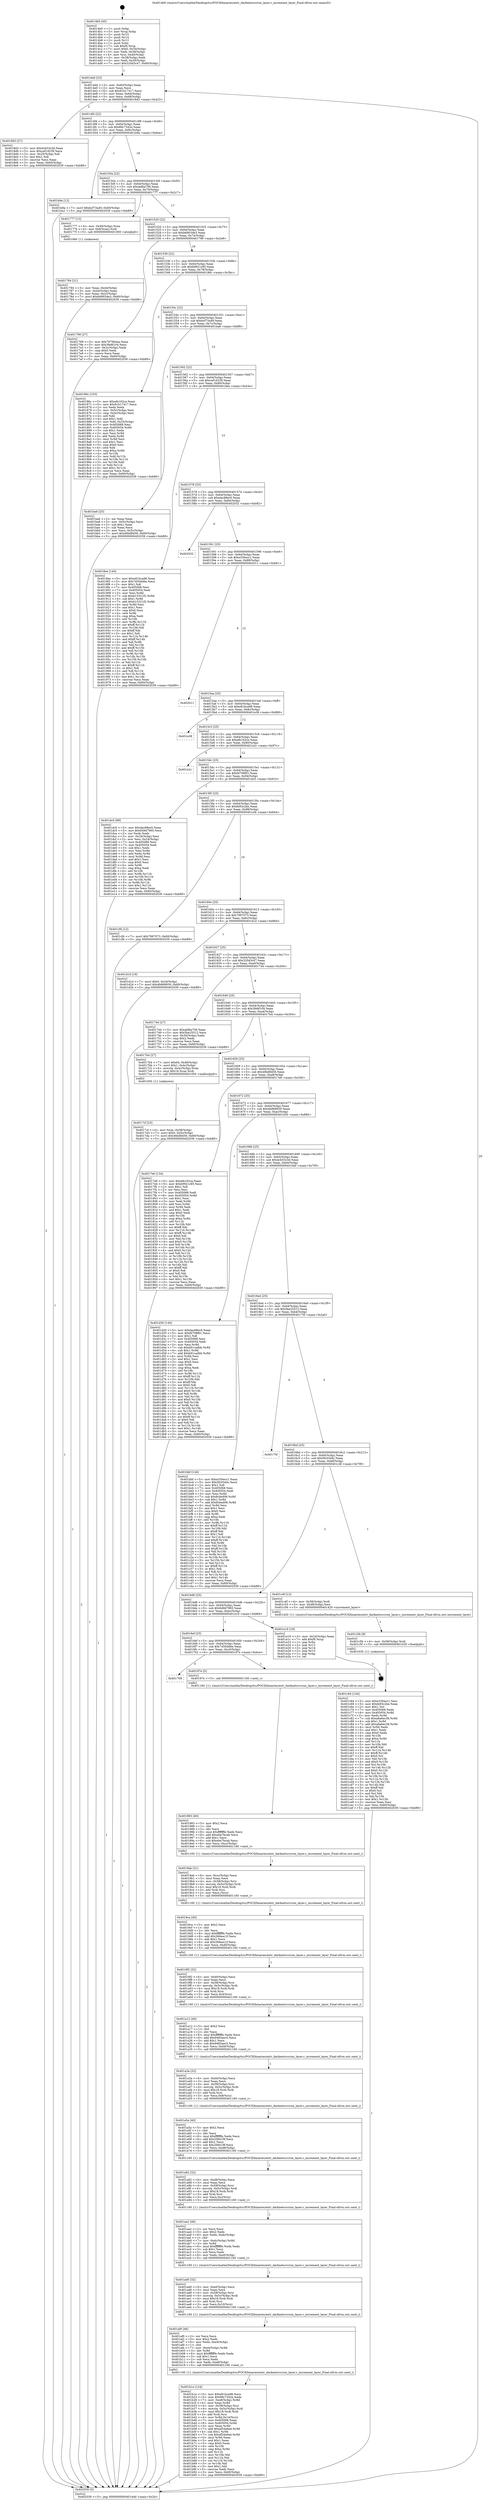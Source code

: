 digraph "0x4014b0" {
  label = "0x4014b0 (/mnt/c/Users/mathe/Desktop/tcc/POCII/binaries/extr_darknetsrccrnn_layer.c_increment_layer_Final-ollvm.out::main(0))"
  labelloc = "t"
  node[shape=record]

  Entry [label="",width=0.3,height=0.3,shape=circle,fillcolor=black,style=filled]
  "0x4014dd" [label="{
     0x4014dd [23]\l
     | [instrs]\l
     &nbsp;&nbsp;0x4014dd \<+3\>: mov -0x60(%rbp),%eax\l
     &nbsp;&nbsp;0x4014e0 \<+2\>: mov %eax,%ecx\l
     &nbsp;&nbsp;0x4014e2 \<+6\>: sub $0x81b17417,%ecx\l
     &nbsp;&nbsp;0x4014e8 \<+3\>: mov %eax,-0x64(%rbp)\l
     &nbsp;&nbsp;0x4014eb \<+3\>: mov %ecx,-0x68(%rbp)\l
     &nbsp;&nbsp;0x4014ee \<+6\>: je 00000000004018d3 \<main+0x423\>\l
  }"]
  "0x4018d3" [label="{
     0x4018d3 [27]\l
     | [instrs]\l
     &nbsp;&nbsp;0x4018d3 \<+5\>: mov $0x4cb53c3d,%eax\l
     &nbsp;&nbsp;0x4018d8 \<+5\>: mov $0xcef1d239,%ecx\l
     &nbsp;&nbsp;0x4018dd \<+3\>: mov -0x25(%rbp),%dl\l
     &nbsp;&nbsp;0x4018e0 \<+3\>: test $0x1,%dl\l
     &nbsp;&nbsp;0x4018e3 \<+3\>: cmovne %ecx,%eax\l
     &nbsp;&nbsp;0x4018e6 \<+3\>: mov %eax,-0x60(%rbp)\l
     &nbsp;&nbsp;0x4018e9 \<+5\>: jmp 0000000000402039 \<main+0xb89\>\l
  }"]
  "0x4014f4" [label="{
     0x4014f4 [22]\l
     | [instrs]\l
     &nbsp;&nbsp;0x4014f4 \<+5\>: jmp 00000000004014f9 \<main+0x49\>\l
     &nbsp;&nbsp;0x4014f9 \<+3\>: mov -0x64(%rbp),%eax\l
     &nbsp;&nbsp;0x4014fc \<+5\>: sub $0x89c7342e,%eax\l
     &nbsp;&nbsp;0x401501 \<+3\>: mov %eax,-0x6c(%rbp)\l
     &nbsp;&nbsp;0x401504 \<+6\>: je 0000000000401b9a \<main+0x6ea\>\l
  }"]
  Exit [label="",width=0.3,height=0.3,shape=circle,fillcolor=black,style=filled,peripheries=2]
  "0x401b9a" [label="{
     0x401b9a [12]\l
     | [instrs]\l
     &nbsp;&nbsp;0x401b9a \<+7\>: movl $0xbcf73a49,-0x60(%rbp)\l
     &nbsp;&nbsp;0x401ba1 \<+5\>: jmp 0000000000402039 \<main+0xb89\>\l
  }"]
  "0x40150a" [label="{
     0x40150a [22]\l
     | [instrs]\l
     &nbsp;&nbsp;0x40150a \<+5\>: jmp 000000000040150f \<main+0x5f\>\l
     &nbsp;&nbsp;0x40150f \<+3\>: mov -0x64(%rbp),%eax\l
     &nbsp;&nbsp;0x401512 \<+5\>: sub $0xabfba706,%eax\l
     &nbsp;&nbsp;0x401517 \<+3\>: mov %eax,-0x70(%rbp)\l
     &nbsp;&nbsp;0x40151a \<+6\>: je 0000000000401777 \<main+0x2c7\>\l
  }"]
  "0x401c64" [label="{
     0x401c64 [144]\l
     | [instrs]\l
     &nbsp;&nbsp;0x401c64 \<+5\>: mov $0xe330ecc1,%esi\l
     &nbsp;&nbsp;0x401c69 \<+5\>: mov $0xfe93c2be,%eax\l
     &nbsp;&nbsp;0x401c6e \<+2\>: mov $0x1,%cl\l
     &nbsp;&nbsp;0x401c70 \<+7\>: mov 0x405068,%edx\l
     &nbsp;&nbsp;0x401c77 \<+8\>: mov 0x405054,%r8d\l
     &nbsp;&nbsp;0x401c7f \<+3\>: mov %edx,%r9d\l
     &nbsp;&nbsp;0x401c82 \<+7\>: sub $0xa8a6ec38,%r9d\l
     &nbsp;&nbsp;0x401c89 \<+4\>: sub $0x1,%r9d\l
     &nbsp;&nbsp;0x401c8d \<+7\>: add $0xa8a6ec38,%r9d\l
     &nbsp;&nbsp;0x401c94 \<+4\>: imul %r9d,%edx\l
     &nbsp;&nbsp;0x401c98 \<+3\>: and $0x1,%edx\l
     &nbsp;&nbsp;0x401c9b \<+3\>: cmp $0x0,%edx\l
     &nbsp;&nbsp;0x401c9e \<+4\>: sete %r10b\l
     &nbsp;&nbsp;0x401ca2 \<+4\>: cmp $0xa,%r8d\l
     &nbsp;&nbsp;0x401ca6 \<+4\>: setl %r11b\l
     &nbsp;&nbsp;0x401caa \<+3\>: mov %r10b,%bl\l
     &nbsp;&nbsp;0x401cad \<+3\>: xor $0xff,%bl\l
     &nbsp;&nbsp;0x401cb0 \<+3\>: mov %r11b,%r14b\l
     &nbsp;&nbsp;0x401cb3 \<+4\>: xor $0xff,%r14b\l
     &nbsp;&nbsp;0x401cb7 \<+3\>: xor $0x0,%cl\l
     &nbsp;&nbsp;0x401cba \<+3\>: mov %bl,%r15b\l
     &nbsp;&nbsp;0x401cbd \<+4\>: and $0x0,%r15b\l
     &nbsp;&nbsp;0x401cc1 \<+3\>: and %cl,%r10b\l
     &nbsp;&nbsp;0x401cc4 \<+3\>: mov %r14b,%r12b\l
     &nbsp;&nbsp;0x401cc7 \<+4\>: and $0x0,%r12b\l
     &nbsp;&nbsp;0x401ccb \<+3\>: and %cl,%r11b\l
     &nbsp;&nbsp;0x401cce \<+3\>: or %r10b,%r15b\l
     &nbsp;&nbsp;0x401cd1 \<+3\>: or %r11b,%r12b\l
     &nbsp;&nbsp;0x401cd4 \<+3\>: xor %r12b,%r15b\l
     &nbsp;&nbsp;0x401cd7 \<+3\>: or %r14b,%bl\l
     &nbsp;&nbsp;0x401cda \<+3\>: xor $0xff,%bl\l
     &nbsp;&nbsp;0x401cdd \<+3\>: or $0x0,%cl\l
     &nbsp;&nbsp;0x401ce0 \<+2\>: and %cl,%bl\l
     &nbsp;&nbsp;0x401ce2 \<+3\>: or %bl,%r15b\l
     &nbsp;&nbsp;0x401ce5 \<+4\>: test $0x1,%r15b\l
     &nbsp;&nbsp;0x401ce9 \<+3\>: cmovne %eax,%esi\l
     &nbsp;&nbsp;0x401cec \<+3\>: mov %esi,-0x60(%rbp)\l
     &nbsp;&nbsp;0x401cef \<+5\>: jmp 0000000000402039 \<main+0xb89\>\l
  }"]
  "0x401777" [label="{
     0x401777 [13]\l
     | [instrs]\l
     &nbsp;&nbsp;0x401777 \<+4\>: mov -0x40(%rbp),%rax\l
     &nbsp;&nbsp;0x40177b \<+4\>: mov 0x8(%rax),%rdi\l
     &nbsp;&nbsp;0x40177f \<+5\>: call 0000000000401060 \<atoi@plt\>\l
     | [calls]\l
     &nbsp;&nbsp;0x401060 \{1\} (unknown)\l
  }"]
  "0x401520" [label="{
     0x401520 [22]\l
     | [instrs]\l
     &nbsp;&nbsp;0x401520 \<+5\>: jmp 0000000000401525 \<main+0x75\>\l
     &nbsp;&nbsp;0x401525 \<+3\>: mov -0x64(%rbp),%eax\l
     &nbsp;&nbsp;0x401528 \<+5\>: sub $0xb69034e3,%eax\l
     &nbsp;&nbsp;0x40152d \<+3\>: mov %eax,-0x74(%rbp)\l
     &nbsp;&nbsp;0x401530 \<+6\>: je 0000000000401799 \<main+0x2e9\>\l
  }"]
  "0x401c5b" [label="{
     0x401c5b [9]\l
     | [instrs]\l
     &nbsp;&nbsp;0x401c5b \<+4\>: mov -0x58(%rbp),%rdi\l
     &nbsp;&nbsp;0x401c5f \<+5\>: call 0000000000401030 \<free@plt\>\l
     | [calls]\l
     &nbsp;&nbsp;0x401030 \{1\} (unknown)\l
  }"]
  "0x401799" [label="{
     0x401799 [27]\l
     | [instrs]\l
     &nbsp;&nbsp;0x401799 \<+5\>: mov $0x797964aa,%eax\l
     &nbsp;&nbsp;0x40179e \<+5\>: mov $0x3fe8f104,%ecx\l
     &nbsp;&nbsp;0x4017a3 \<+3\>: mov -0x2c(%rbp),%edx\l
     &nbsp;&nbsp;0x4017a6 \<+3\>: cmp $0x0,%edx\l
     &nbsp;&nbsp;0x4017a9 \<+3\>: cmove %ecx,%eax\l
     &nbsp;&nbsp;0x4017ac \<+3\>: mov %eax,-0x60(%rbp)\l
     &nbsp;&nbsp;0x4017af \<+5\>: jmp 0000000000402039 \<main+0xb89\>\l
  }"]
  "0x401536" [label="{
     0x401536 [22]\l
     | [instrs]\l
     &nbsp;&nbsp;0x401536 \<+5\>: jmp 000000000040153b \<main+0x8b\>\l
     &nbsp;&nbsp;0x40153b \<+3\>: mov -0x64(%rbp),%eax\l
     &nbsp;&nbsp;0x40153e \<+5\>: sub $0xb9921c85,%eax\l
     &nbsp;&nbsp;0x401543 \<+3\>: mov %eax,-0x78(%rbp)\l
     &nbsp;&nbsp;0x401546 \<+6\>: je 000000000040186c \<main+0x3bc\>\l
  }"]
  "0x401b1e" [label="{
     0x401b1e [124]\l
     | [instrs]\l
     &nbsp;&nbsp;0x401b1e \<+5\>: mov $0xe81bca98,%ecx\l
     &nbsp;&nbsp;0x401b23 \<+5\>: mov $0x89c7342e,%edx\l
     &nbsp;&nbsp;0x401b28 \<+7\>: mov -0xe8(%rbp),%r8d\l
     &nbsp;&nbsp;0x401b2f \<+4\>: imul %eax,%r8d\l
     &nbsp;&nbsp;0x401b33 \<+4\>: mov -0x58(%rbp),%rsi\l
     &nbsp;&nbsp;0x401b37 \<+4\>: movslq -0x5c(%rbp),%rdi\l
     &nbsp;&nbsp;0x401b3b \<+4\>: imul $0x18,%rdi,%rdi\l
     &nbsp;&nbsp;0x401b3f \<+3\>: add %rdi,%rsi\l
     &nbsp;&nbsp;0x401b42 \<+4\>: mov %r8d,0x14(%rsi)\l
     &nbsp;&nbsp;0x401b46 \<+7\>: mov 0x405068,%eax\l
     &nbsp;&nbsp;0x401b4d \<+8\>: mov 0x405054,%r8d\l
     &nbsp;&nbsp;0x401b55 \<+3\>: mov %eax,%r9d\l
     &nbsp;&nbsp;0x401b58 \<+7\>: add $0xaf54a9a4,%r9d\l
     &nbsp;&nbsp;0x401b5f \<+4\>: sub $0x1,%r9d\l
     &nbsp;&nbsp;0x401b63 \<+7\>: sub $0xaf54a9a4,%r9d\l
     &nbsp;&nbsp;0x401b6a \<+4\>: imul %r9d,%eax\l
     &nbsp;&nbsp;0x401b6e \<+3\>: and $0x1,%eax\l
     &nbsp;&nbsp;0x401b71 \<+3\>: cmp $0x0,%eax\l
     &nbsp;&nbsp;0x401b74 \<+4\>: sete %r10b\l
     &nbsp;&nbsp;0x401b78 \<+4\>: cmp $0xa,%r8d\l
     &nbsp;&nbsp;0x401b7c \<+4\>: setl %r11b\l
     &nbsp;&nbsp;0x401b80 \<+3\>: mov %r10b,%bl\l
     &nbsp;&nbsp;0x401b83 \<+3\>: and %r11b,%bl\l
     &nbsp;&nbsp;0x401b86 \<+3\>: xor %r11b,%r10b\l
     &nbsp;&nbsp;0x401b89 \<+3\>: or %r10b,%bl\l
     &nbsp;&nbsp;0x401b8c \<+3\>: test $0x1,%bl\l
     &nbsp;&nbsp;0x401b8f \<+3\>: cmovne %edx,%ecx\l
     &nbsp;&nbsp;0x401b92 \<+3\>: mov %ecx,-0x60(%rbp)\l
     &nbsp;&nbsp;0x401b95 \<+5\>: jmp 0000000000402039 \<main+0xb89\>\l
  }"]
  "0x40186c" [label="{
     0x40186c [103]\l
     | [instrs]\l
     &nbsp;&nbsp;0x40186c \<+5\>: mov $0xefe162ce,%eax\l
     &nbsp;&nbsp;0x401871 \<+5\>: mov $0x81b17417,%ecx\l
     &nbsp;&nbsp;0x401876 \<+2\>: xor %edx,%edx\l
     &nbsp;&nbsp;0x401878 \<+3\>: mov -0x5c(%rbp),%esi\l
     &nbsp;&nbsp;0x40187b \<+3\>: cmp -0x4c(%rbp),%esi\l
     &nbsp;&nbsp;0x40187e \<+4\>: setl %dil\l
     &nbsp;&nbsp;0x401882 \<+4\>: and $0x1,%dil\l
     &nbsp;&nbsp;0x401886 \<+4\>: mov %dil,-0x25(%rbp)\l
     &nbsp;&nbsp;0x40188a \<+7\>: mov 0x405068,%esi\l
     &nbsp;&nbsp;0x401891 \<+8\>: mov 0x405054,%r8d\l
     &nbsp;&nbsp;0x401899 \<+3\>: sub $0x1,%edx\l
     &nbsp;&nbsp;0x40189c \<+3\>: mov %esi,%r9d\l
     &nbsp;&nbsp;0x40189f \<+3\>: add %edx,%r9d\l
     &nbsp;&nbsp;0x4018a2 \<+4\>: imul %r9d,%esi\l
     &nbsp;&nbsp;0x4018a6 \<+3\>: and $0x1,%esi\l
     &nbsp;&nbsp;0x4018a9 \<+3\>: cmp $0x0,%esi\l
     &nbsp;&nbsp;0x4018ac \<+4\>: sete %dil\l
     &nbsp;&nbsp;0x4018b0 \<+4\>: cmp $0xa,%r8d\l
     &nbsp;&nbsp;0x4018b4 \<+4\>: setl %r10b\l
     &nbsp;&nbsp;0x4018b8 \<+3\>: mov %dil,%r11b\l
     &nbsp;&nbsp;0x4018bb \<+3\>: and %r10b,%r11b\l
     &nbsp;&nbsp;0x4018be \<+3\>: xor %r10b,%dil\l
     &nbsp;&nbsp;0x4018c1 \<+3\>: or %dil,%r11b\l
     &nbsp;&nbsp;0x4018c4 \<+4\>: test $0x1,%r11b\l
     &nbsp;&nbsp;0x4018c8 \<+3\>: cmovne %ecx,%eax\l
     &nbsp;&nbsp;0x4018cb \<+3\>: mov %eax,-0x60(%rbp)\l
     &nbsp;&nbsp;0x4018ce \<+5\>: jmp 0000000000402039 \<main+0xb89\>\l
  }"]
  "0x40154c" [label="{
     0x40154c [22]\l
     | [instrs]\l
     &nbsp;&nbsp;0x40154c \<+5\>: jmp 0000000000401551 \<main+0xa1\>\l
     &nbsp;&nbsp;0x401551 \<+3\>: mov -0x64(%rbp),%eax\l
     &nbsp;&nbsp;0x401554 \<+5\>: sub $0xbcf73a49,%eax\l
     &nbsp;&nbsp;0x401559 \<+3\>: mov %eax,-0x7c(%rbp)\l
     &nbsp;&nbsp;0x40155c \<+6\>: je 0000000000401ba6 \<main+0x6f6\>\l
  }"]
  "0x401af0" [label="{
     0x401af0 [46]\l
     | [instrs]\l
     &nbsp;&nbsp;0x401af0 \<+2\>: xor %ecx,%ecx\l
     &nbsp;&nbsp;0x401af2 \<+5\>: mov $0x2,%edx\l
     &nbsp;&nbsp;0x401af7 \<+6\>: mov %edx,-0xe4(%rbp)\l
     &nbsp;&nbsp;0x401afd \<+1\>: cltd\l
     &nbsp;&nbsp;0x401afe \<+7\>: mov -0xe4(%rbp),%r8d\l
     &nbsp;&nbsp;0x401b05 \<+3\>: idiv %r8d\l
     &nbsp;&nbsp;0x401b08 \<+6\>: imul $0xfffffffe,%edx,%edx\l
     &nbsp;&nbsp;0x401b0e \<+3\>: sub $0x1,%ecx\l
     &nbsp;&nbsp;0x401b11 \<+2\>: sub %ecx,%edx\l
     &nbsp;&nbsp;0x401b13 \<+6\>: mov %edx,-0xe8(%rbp)\l
     &nbsp;&nbsp;0x401b19 \<+5\>: call 0000000000401160 \<next_i\>\l
     | [calls]\l
     &nbsp;&nbsp;0x401160 \{1\} (/mnt/c/Users/mathe/Desktop/tcc/POCII/binaries/extr_darknetsrccrnn_layer.c_increment_layer_Final-ollvm.out::next_i)\l
  }"]
  "0x401ba6" [label="{
     0x401ba6 [25]\l
     | [instrs]\l
     &nbsp;&nbsp;0x401ba6 \<+2\>: xor %eax,%eax\l
     &nbsp;&nbsp;0x401ba8 \<+3\>: mov -0x5c(%rbp),%ecx\l
     &nbsp;&nbsp;0x401bab \<+3\>: sub $0x1,%eax\l
     &nbsp;&nbsp;0x401bae \<+2\>: sub %eax,%ecx\l
     &nbsp;&nbsp;0x401bb0 \<+3\>: mov %ecx,-0x5c(%rbp)\l
     &nbsp;&nbsp;0x401bb3 \<+7\>: movl $0x46bd8456,-0x60(%rbp)\l
     &nbsp;&nbsp;0x401bba \<+5\>: jmp 0000000000402039 \<main+0xb89\>\l
  }"]
  "0x401562" [label="{
     0x401562 [22]\l
     | [instrs]\l
     &nbsp;&nbsp;0x401562 \<+5\>: jmp 0000000000401567 \<main+0xb7\>\l
     &nbsp;&nbsp;0x401567 \<+3\>: mov -0x64(%rbp),%eax\l
     &nbsp;&nbsp;0x40156a \<+5\>: sub $0xcef1d239,%eax\l
     &nbsp;&nbsp;0x40156f \<+3\>: mov %eax,-0x80(%rbp)\l
     &nbsp;&nbsp;0x401572 \<+6\>: je 00000000004018ee \<main+0x43e\>\l
  }"]
  "0x401ad0" [label="{
     0x401ad0 [32]\l
     | [instrs]\l
     &nbsp;&nbsp;0x401ad0 \<+6\>: mov -0xe0(%rbp),%ecx\l
     &nbsp;&nbsp;0x401ad6 \<+3\>: imul %eax,%ecx\l
     &nbsp;&nbsp;0x401ad9 \<+4\>: mov -0x58(%rbp),%rsi\l
     &nbsp;&nbsp;0x401add \<+4\>: movslq -0x5c(%rbp),%rdi\l
     &nbsp;&nbsp;0x401ae1 \<+4\>: imul $0x18,%rdi,%rdi\l
     &nbsp;&nbsp;0x401ae5 \<+3\>: add %rdi,%rsi\l
     &nbsp;&nbsp;0x401ae8 \<+3\>: mov %ecx,0x10(%rsi)\l
     &nbsp;&nbsp;0x401aeb \<+5\>: call 0000000000401160 \<next_i\>\l
     | [calls]\l
     &nbsp;&nbsp;0x401160 \{1\} (/mnt/c/Users/mathe/Desktop/tcc/POCII/binaries/extr_darknetsrccrnn_layer.c_increment_layer_Final-ollvm.out::next_i)\l
  }"]
  "0x4018ee" [label="{
     0x4018ee [144]\l
     | [instrs]\l
     &nbsp;&nbsp;0x4018ee \<+5\>: mov $0xe81bca98,%eax\l
     &nbsp;&nbsp;0x4018f3 \<+5\>: mov $0x7450dd6e,%ecx\l
     &nbsp;&nbsp;0x4018f8 \<+2\>: mov $0x1,%dl\l
     &nbsp;&nbsp;0x4018fa \<+7\>: mov 0x405068,%esi\l
     &nbsp;&nbsp;0x401901 \<+7\>: mov 0x405054,%edi\l
     &nbsp;&nbsp;0x401908 \<+3\>: mov %esi,%r8d\l
     &nbsp;&nbsp;0x40190b \<+7\>: sub $0xb15321f2,%r8d\l
     &nbsp;&nbsp;0x401912 \<+4\>: sub $0x1,%r8d\l
     &nbsp;&nbsp;0x401916 \<+7\>: add $0xb15321f2,%r8d\l
     &nbsp;&nbsp;0x40191d \<+4\>: imul %r8d,%esi\l
     &nbsp;&nbsp;0x401921 \<+3\>: and $0x1,%esi\l
     &nbsp;&nbsp;0x401924 \<+3\>: cmp $0x0,%esi\l
     &nbsp;&nbsp;0x401927 \<+4\>: sete %r9b\l
     &nbsp;&nbsp;0x40192b \<+3\>: cmp $0xa,%edi\l
     &nbsp;&nbsp;0x40192e \<+4\>: setl %r10b\l
     &nbsp;&nbsp;0x401932 \<+3\>: mov %r9b,%r11b\l
     &nbsp;&nbsp;0x401935 \<+4\>: xor $0xff,%r11b\l
     &nbsp;&nbsp;0x401939 \<+3\>: mov %r10b,%bl\l
     &nbsp;&nbsp;0x40193c \<+3\>: xor $0xff,%bl\l
     &nbsp;&nbsp;0x40193f \<+3\>: xor $0x1,%dl\l
     &nbsp;&nbsp;0x401942 \<+3\>: mov %r11b,%r14b\l
     &nbsp;&nbsp;0x401945 \<+4\>: and $0xff,%r14b\l
     &nbsp;&nbsp;0x401949 \<+3\>: and %dl,%r9b\l
     &nbsp;&nbsp;0x40194c \<+3\>: mov %bl,%r15b\l
     &nbsp;&nbsp;0x40194f \<+4\>: and $0xff,%r15b\l
     &nbsp;&nbsp;0x401953 \<+3\>: and %dl,%r10b\l
     &nbsp;&nbsp;0x401956 \<+3\>: or %r9b,%r14b\l
     &nbsp;&nbsp;0x401959 \<+3\>: or %r10b,%r15b\l
     &nbsp;&nbsp;0x40195c \<+3\>: xor %r15b,%r14b\l
     &nbsp;&nbsp;0x40195f \<+3\>: or %bl,%r11b\l
     &nbsp;&nbsp;0x401962 \<+4\>: xor $0xff,%r11b\l
     &nbsp;&nbsp;0x401966 \<+3\>: or $0x1,%dl\l
     &nbsp;&nbsp;0x401969 \<+3\>: and %dl,%r11b\l
     &nbsp;&nbsp;0x40196c \<+3\>: or %r11b,%r14b\l
     &nbsp;&nbsp;0x40196f \<+4\>: test $0x1,%r14b\l
     &nbsp;&nbsp;0x401973 \<+3\>: cmovne %ecx,%eax\l
     &nbsp;&nbsp;0x401976 \<+3\>: mov %eax,-0x60(%rbp)\l
     &nbsp;&nbsp;0x401979 \<+5\>: jmp 0000000000402039 \<main+0xb89\>\l
  }"]
  "0x401578" [label="{
     0x401578 [25]\l
     | [instrs]\l
     &nbsp;&nbsp;0x401578 \<+5\>: jmp 000000000040157d \<main+0xcd\>\l
     &nbsp;&nbsp;0x40157d \<+3\>: mov -0x64(%rbp),%eax\l
     &nbsp;&nbsp;0x401580 \<+5\>: sub $0xdac88ec0,%eax\l
     &nbsp;&nbsp;0x401585 \<+6\>: mov %eax,-0x84(%rbp)\l
     &nbsp;&nbsp;0x40158b \<+6\>: je 0000000000402032 \<main+0xb82\>\l
  }"]
  "0x401aa2" [label="{
     0x401aa2 [46]\l
     | [instrs]\l
     &nbsp;&nbsp;0x401aa2 \<+2\>: xor %ecx,%ecx\l
     &nbsp;&nbsp;0x401aa4 \<+5\>: mov $0x2,%edx\l
     &nbsp;&nbsp;0x401aa9 \<+6\>: mov %edx,-0xdc(%rbp)\l
     &nbsp;&nbsp;0x401aaf \<+1\>: cltd\l
     &nbsp;&nbsp;0x401ab0 \<+7\>: mov -0xdc(%rbp),%r8d\l
     &nbsp;&nbsp;0x401ab7 \<+3\>: idiv %r8d\l
     &nbsp;&nbsp;0x401aba \<+6\>: imul $0xfffffffe,%edx,%edx\l
     &nbsp;&nbsp;0x401ac0 \<+3\>: sub $0x1,%ecx\l
     &nbsp;&nbsp;0x401ac3 \<+2\>: sub %ecx,%edx\l
     &nbsp;&nbsp;0x401ac5 \<+6\>: mov %edx,-0xe0(%rbp)\l
     &nbsp;&nbsp;0x401acb \<+5\>: call 0000000000401160 \<next_i\>\l
     | [calls]\l
     &nbsp;&nbsp;0x401160 \{1\} (/mnt/c/Users/mathe/Desktop/tcc/POCII/binaries/extr_darknetsrccrnn_layer.c_increment_layer_Final-ollvm.out::next_i)\l
  }"]
  "0x402032" [label="{
     0x402032\l
  }", style=dashed]
  "0x401591" [label="{
     0x401591 [25]\l
     | [instrs]\l
     &nbsp;&nbsp;0x401591 \<+5\>: jmp 0000000000401596 \<main+0xe6\>\l
     &nbsp;&nbsp;0x401596 \<+3\>: mov -0x64(%rbp),%eax\l
     &nbsp;&nbsp;0x401599 \<+5\>: sub $0xe330ecc1,%eax\l
     &nbsp;&nbsp;0x40159e \<+6\>: mov %eax,-0x88(%rbp)\l
     &nbsp;&nbsp;0x4015a4 \<+6\>: je 0000000000402011 \<main+0xb61\>\l
  }"]
  "0x401a82" [label="{
     0x401a82 [32]\l
     | [instrs]\l
     &nbsp;&nbsp;0x401a82 \<+6\>: mov -0xd8(%rbp),%ecx\l
     &nbsp;&nbsp;0x401a88 \<+3\>: imul %eax,%ecx\l
     &nbsp;&nbsp;0x401a8b \<+4\>: mov -0x58(%rbp),%rsi\l
     &nbsp;&nbsp;0x401a8f \<+4\>: movslq -0x5c(%rbp),%rdi\l
     &nbsp;&nbsp;0x401a93 \<+4\>: imul $0x18,%rdi,%rdi\l
     &nbsp;&nbsp;0x401a97 \<+3\>: add %rdi,%rsi\l
     &nbsp;&nbsp;0x401a9a \<+3\>: mov %ecx,0xc(%rsi)\l
     &nbsp;&nbsp;0x401a9d \<+5\>: call 0000000000401160 \<next_i\>\l
     | [calls]\l
     &nbsp;&nbsp;0x401160 \{1\} (/mnt/c/Users/mathe/Desktop/tcc/POCII/binaries/extr_darknetsrccrnn_layer.c_increment_layer_Final-ollvm.out::next_i)\l
  }"]
  "0x402011" [label="{
     0x402011\l
  }", style=dashed]
  "0x4015aa" [label="{
     0x4015aa [25]\l
     | [instrs]\l
     &nbsp;&nbsp;0x4015aa \<+5\>: jmp 00000000004015af \<main+0xff\>\l
     &nbsp;&nbsp;0x4015af \<+3\>: mov -0x64(%rbp),%eax\l
     &nbsp;&nbsp;0x4015b2 \<+5\>: sub $0xe81bca98,%eax\l
     &nbsp;&nbsp;0x4015b7 \<+6\>: mov %eax,-0x8c(%rbp)\l
     &nbsp;&nbsp;0x4015bd \<+6\>: je 0000000000401e38 \<main+0x988\>\l
  }"]
  "0x401a5a" [label="{
     0x401a5a [40]\l
     | [instrs]\l
     &nbsp;&nbsp;0x401a5a \<+5\>: mov $0x2,%ecx\l
     &nbsp;&nbsp;0x401a5f \<+1\>: cltd\l
     &nbsp;&nbsp;0x401a60 \<+2\>: idiv %ecx\l
     &nbsp;&nbsp;0x401a62 \<+6\>: imul $0xfffffffe,%edx,%ecx\l
     &nbsp;&nbsp;0x401a68 \<+6\>: add $0x208419f,%ecx\l
     &nbsp;&nbsp;0x401a6e \<+3\>: add $0x1,%ecx\l
     &nbsp;&nbsp;0x401a71 \<+6\>: sub $0x208419f,%ecx\l
     &nbsp;&nbsp;0x401a77 \<+6\>: mov %ecx,-0xd8(%rbp)\l
     &nbsp;&nbsp;0x401a7d \<+5\>: call 0000000000401160 \<next_i\>\l
     | [calls]\l
     &nbsp;&nbsp;0x401160 \{1\} (/mnt/c/Users/mathe/Desktop/tcc/POCII/binaries/extr_darknetsrccrnn_layer.c_increment_layer_Final-ollvm.out::next_i)\l
  }"]
  "0x401e38" [label="{
     0x401e38\l
  }", style=dashed]
  "0x4015c3" [label="{
     0x4015c3 [25]\l
     | [instrs]\l
     &nbsp;&nbsp;0x4015c3 \<+5\>: jmp 00000000004015c8 \<main+0x118\>\l
     &nbsp;&nbsp;0x4015c8 \<+3\>: mov -0x64(%rbp),%eax\l
     &nbsp;&nbsp;0x4015cb \<+5\>: sub $0xefe162ce,%eax\l
     &nbsp;&nbsp;0x4015d0 \<+6\>: mov %eax,-0x90(%rbp)\l
     &nbsp;&nbsp;0x4015d6 \<+6\>: je 0000000000401e2c \<main+0x97c\>\l
  }"]
  "0x401a3a" [label="{
     0x401a3a [32]\l
     | [instrs]\l
     &nbsp;&nbsp;0x401a3a \<+6\>: mov -0xd4(%rbp),%ecx\l
     &nbsp;&nbsp;0x401a40 \<+3\>: imul %eax,%ecx\l
     &nbsp;&nbsp;0x401a43 \<+4\>: mov -0x58(%rbp),%rsi\l
     &nbsp;&nbsp;0x401a47 \<+4\>: movslq -0x5c(%rbp),%rdi\l
     &nbsp;&nbsp;0x401a4b \<+4\>: imul $0x18,%rdi,%rdi\l
     &nbsp;&nbsp;0x401a4f \<+3\>: add %rdi,%rsi\l
     &nbsp;&nbsp;0x401a52 \<+3\>: mov %ecx,0x8(%rsi)\l
     &nbsp;&nbsp;0x401a55 \<+5\>: call 0000000000401160 \<next_i\>\l
     | [calls]\l
     &nbsp;&nbsp;0x401160 \{1\} (/mnt/c/Users/mathe/Desktop/tcc/POCII/binaries/extr_darknetsrccrnn_layer.c_increment_layer_Final-ollvm.out::next_i)\l
  }"]
  "0x401e2c" [label="{
     0x401e2c\l
  }", style=dashed]
  "0x4015dc" [label="{
     0x4015dc [25]\l
     | [instrs]\l
     &nbsp;&nbsp;0x4015dc \<+5\>: jmp 00000000004015e1 \<main+0x131\>\l
     &nbsp;&nbsp;0x4015e1 \<+3\>: mov -0x64(%rbp),%eax\l
     &nbsp;&nbsp;0x4015e4 \<+5\>: sub $0xfd708f61,%eax\l
     &nbsp;&nbsp;0x4015e9 \<+6\>: mov %eax,-0x94(%rbp)\l
     &nbsp;&nbsp;0x4015ef \<+6\>: je 0000000000401dc0 \<main+0x910\>\l
  }"]
  "0x401a12" [label="{
     0x401a12 [40]\l
     | [instrs]\l
     &nbsp;&nbsp;0x401a12 \<+5\>: mov $0x2,%ecx\l
     &nbsp;&nbsp;0x401a17 \<+1\>: cltd\l
     &nbsp;&nbsp;0x401a18 \<+2\>: idiv %ecx\l
     &nbsp;&nbsp;0x401a1a \<+6\>: imul $0xfffffffe,%edx,%ecx\l
     &nbsp;&nbsp;0x401a20 \<+6\>: add $0x9483aec5,%ecx\l
     &nbsp;&nbsp;0x401a26 \<+3\>: add $0x1,%ecx\l
     &nbsp;&nbsp;0x401a29 \<+6\>: sub $0x9483aec5,%ecx\l
     &nbsp;&nbsp;0x401a2f \<+6\>: mov %ecx,-0xd4(%rbp)\l
     &nbsp;&nbsp;0x401a35 \<+5\>: call 0000000000401160 \<next_i\>\l
     | [calls]\l
     &nbsp;&nbsp;0x401160 \{1\} (/mnt/c/Users/mathe/Desktop/tcc/POCII/binaries/extr_darknetsrccrnn_layer.c_increment_layer_Final-ollvm.out::next_i)\l
  }"]
  "0x401dc0" [label="{
     0x401dc0 [89]\l
     | [instrs]\l
     &nbsp;&nbsp;0x401dc0 \<+5\>: mov $0xdac88ec0,%eax\l
     &nbsp;&nbsp;0x401dc5 \<+5\>: mov $0x649d7965,%ecx\l
     &nbsp;&nbsp;0x401dca \<+2\>: xor %edx,%edx\l
     &nbsp;&nbsp;0x401dcc \<+3\>: mov -0x34(%rbp),%esi\l
     &nbsp;&nbsp;0x401dcf \<+3\>: mov %esi,-0x24(%rbp)\l
     &nbsp;&nbsp;0x401dd2 \<+7\>: mov 0x405068,%esi\l
     &nbsp;&nbsp;0x401dd9 \<+7\>: mov 0x405054,%edi\l
     &nbsp;&nbsp;0x401de0 \<+3\>: sub $0x1,%edx\l
     &nbsp;&nbsp;0x401de3 \<+3\>: mov %esi,%r8d\l
     &nbsp;&nbsp;0x401de6 \<+3\>: add %edx,%r8d\l
     &nbsp;&nbsp;0x401de9 \<+4\>: imul %r8d,%esi\l
     &nbsp;&nbsp;0x401ded \<+3\>: and $0x1,%esi\l
     &nbsp;&nbsp;0x401df0 \<+3\>: cmp $0x0,%esi\l
     &nbsp;&nbsp;0x401df3 \<+4\>: sete %r9b\l
     &nbsp;&nbsp;0x401df7 \<+3\>: cmp $0xa,%edi\l
     &nbsp;&nbsp;0x401dfa \<+4\>: setl %r10b\l
     &nbsp;&nbsp;0x401dfe \<+3\>: mov %r9b,%r11b\l
     &nbsp;&nbsp;0x401e01 \<+3\>: and %r10b,%r11b\l
     &nbsp;&nbsp;0x401e04 \<+3\>: xor %r10b,%r9b\l
     &nbsp;&nbsp;0x401e07 \<+3\>: or %r9b,%r11b\l
     &nbsp;&nbsp;0x401e0a \<+4\>: test $0x1,%r11b\l
     &nbsp;&nbsp;0x401e0e \<+3\>: cmovne %ecx,%eax\l
     &nbsp;&nbsp;0x401e11 \<+3\>: mov %eax,-0x60(%rbp)\l
     &nbsp;&nbsp;0x401e14 \<+5\>: jmp 0000000000402039 \<main+0xb89\>\l
  }"]
  "0x4015f5" [label="{
     0x4015f5 [25]\l
     | [instrs]\l
     &nbsp;&nbsp;0x4015f5 \<+5\>: jmp 00000000004015fa \<main+0x14a\>\l
     &nbsp;&nbsp;0x4015fa \<+3\>: mov -0x64(%rbp),%eax\l
     &nbsp;&nbsp;0x4015fd \<+5\>: sub $0xfe93c2be,%eax\l
     &nbsp;&nbsp;0x401602 \<+6\>: mov %eax,-0x98(%rbp)\l
     &nbsp;&nbsp;0x401608 \<+6\>: je 0000000000401cf4 \<main+0x844\>\l
  }"]
  "0x4019f2" [label="{
     0x4019f2 [32]\l
     | [instrs]\l
     &nbsp;&nbsp;0x4019f2 \<+6\>: mov -0xd0(%rbp),%ecx\l
     &nbsp;&nbsp;0x4019f8 \<+3\>: imul %eax,%ecx\l
     &nbsp;&nbsp;0x4019fb \<+4\>: mov -0x58(%rbp),%rsi\l
     &nbsp;&nbsp;0x4019ff \<+4\>: movslq -0x5c(%rbp),%rdi\l
     &nbsp;&nbsp;0x401a03 \<+4\>: imul $0x18,%rdi,%rdi\l
     &nbsp;&nbsp;0x401a07 \<+3\>: add %rdi,%rsi\l
     &nbsp;&nbsp;0x401a0a \<+3\>: mov %ecx,0x4(%rsi)\l
     &nbsp;&nbsp;0x401a0d \<+5\>: call 0000000000401160 \<next_i\>\l
     | [calls]\l
     &nbsp;&nbsp;0x401160 \{1\} (/mnt/c/Users/mathe/Desktop/tcc/POCII/binaries/extr_darknetsrccrnn_layer.c_increment_layer_Final-ollvm.out::next_i)\l
  }"]
  "0x401cf4" [label="{
     0x401cf4 [12]\l
     | [instrs]\l
     &nbsp;&nbsp;0x401cf4 \<+7\>: movl $0x7997073,-0x60(%rbp)\l
     &nbsp;&nbsp;0x401cfb \<+5\>: jmp 0000000000402039 \<main+0xb89\>\l
  }"]
  "0x40160e" [label="{
     0x40160e [25]\l
     | [instrs]\l
     &nbsp;&nbsp;0x40160e \<+5\>: jmp 0000000000401613 \<main+0x163\>\l
     &nbsp;&nbsp;0x401613 \<+3\>: mov -0x64(%rbp),%eax\l
     &nbsp;&nbsp;0x401616 \<+5\>: sub $0x7997073,%eax\l
     &nbsp;&nbsp;0x40161b \<+6\>: mov %eax,-0x9c(%rbp)\l
     &nbsp;&nbsp;0x401621 \<+6\>: je 0000000000401d1d \<main+0x86d\>\l
  }"]
  "0x4019ca" [label="{
     0x4019ca [40]\l
     | [instrs]\l
     &nbsp;&nbsp;0x4019ca \<+5\>: mov $0x2,%ecx\l
     &nbsp;&nbsp;0x4019cf \<+1\>: cltd\l
     &nbsp;&nbsp;0x4019d0 \<+2\>: idiv %ecx\l
     &nbsp;&nbsp;0x4019d2 \<+6\>: imul $0xfffffffe,%edx,%ecx\l
     &nbsp;&nbsp;0x4019d8 \<+6\>: add $0x266eec1f,%ecx\l
     &nbsp;&nbsp;0x4019de \<+3\>: add $0x1,%ecx\l
     &nbsp;&nbsp;0x4019e1 \<+6\>: sub $0x266eec1f,%ecx\l
     &nbsp;&nbsp;0x4019e7 \<+6\>: mov %ecx,-0xd0(%rbp)\l
     &nbsp;&nbsp;0x4019ed \<+5\>: call 0000000000401160 \<next_i\>\l
     | [calls]\l
     &nbsp;&nbsp;0x401160 \{1\} (/mnt/c/Users/mathe/Desktop/tcc/POCII/binaries/extr_darknetsrccrnn_layer.c_increment_layer_Final-ollvm.out::next_i)\l
  }"]
  "0x401d1d" [label="{
     0x401d1d [19]\l
     | [instrs]\l
     &nbsp;&nbsp;0x401d1d \<+7\>: movl $0x0,-0x34(%rbp)\l
     &nbsp;&nbsp;0x401d24 \<+7\>: movl $0x4b868930,-0x60(%rbp)\l
     &nbsp;&nbsp;0x401d2b \<+5\>: jmp 0000000000402039 \<main+0xb89\>\l
  }"]
  "0x401627" [label="{
     0x401627 [25]\l
     | [instrs]\l
     &nbsp;&nbsp;0x401627 \<+5\>: jmp 000000000040162c \<main+0x17c\>\l
     &nbsp;&nbsp;0x40162c \<+3\>: mov -0x64(%rbp),%eax\l
     &nbsp;&nbsp;0x40162f \<+5\>: sub $0x320d3c47,%eax\l
     &nbsp;&nbsp;0x401634 \<+6\>: mov %eax,-0xa0(%rbp)\l
     &nbsp;&nbsp;0x40163a \<+6\>: je 0000000000401744 \<main+0x294\>\l
  }"]
  "0x4019ab" [label="{
     0x4019ab [31]\l
     | [instrs]\l
     &nbsp;&nbsp;0x4019ab \<+6\>: mov -0xcc(%rbp),%ecx\l
     &nbsp;&nbsp;0x4019b1 \<+3\>: imul %eax,%ecx\l
     &nbsp;&nbsp;0x4019b4 \<+4\>: mov -0x58(%rbp),%rsi\l
     &nbsp;&nbsp;0x4019b8 \<+4\>: movslq -0x5c(%rbp),%rdi\l
     &nbsp;&nbsp;0x4019bc \<+4\>: imul $0x18,%rdi,%rdi\l
     &nbsp;&nbsp;0x4019c0 \<+3\>: add %rdi,%rsi\l
     &nbsp;&nbsp;0x4019c3 \<+2\>: mov %ecx,(%rsi)\l
     &nbsp;&nbsp;0x4019c5 \<+5\>: call 0000000000401160 \<next_i\>\l
     | [calls]\l
     &nbsp;&nbsp;0x401160 \{1\} (/mnt/c/Users/mathe/Desktop/tcc/POCII/binaries/extr_darknetsrccrnn_layer.c_increment_layer_Final-ollvm.out::next_i)\l
  }"]
  "0x401744" [label="{
     0x401744 [27]\l
     | [instrs]\l
     &nbsp;&nbsp;0x401744 \<+5\>: mov $0xabfba706,%eax\l
     &nbsp;&nbsp;0x401749 \<+5\>: mov $0x5be25512,%ecx\l
     &nbsp;&nbsp;0x40174e \<+3\>: mov -0x30(%rbp),%edx\l
     &nbsp;&nbsp;0x401751 \<+3\>: cmp $0x2,%edx\l
     &nbsp;&nbsp;0x401754 \<+3\>: cmovne %ecx,%eax\l
     &nbsp;&nbsp;0x401757 \<+3\>: mov %eax,-0x60(%rbp)\l
     &nbsp;&nbsp;0x40175a \<+5\>: jmp 0000000000402039 \<main+0xb89\>\l
  }"]
  "0x401640" [label="{
     0x401640 [25]\l
     | [instrs]\l
     &nbsp;&nbsp;0x401640 \<+5\>: jmp 0000000000401645 \<main+0x195\>\l
     &nbsp;&nbsp;0x401645 \<+3\>: mov -0x64(%rbp),%eax\l
     &nbsp;&nbsp;0x401648 \<+5\>: sub $0x3fe8f104,%eax\l
     &nbsp;&nbsp;0x40164d \<+6\>: mov %eax,-0xa4(%rbp)\l
     &nbsp;&nbsp;0x401653 \<+6\>: je 00000000004017b4 \<main+0x304\>\l
  }"]
  "0x402039" [label="{
     0x402039 [5]\l
     | [instrs]\l
     &nbsp;&nbsp;0x402039 \<+5\>: jmp 00000000004014dd \<main+0x2d\>\l
  }"]
  "0x4014b0" [label="{
     0x4014b0 [45]\l
     | [instrs]\l
     &nbsp;&nbsp;0x4014b0 \<+1\>: push %rbp\l
     &nbsp;&nbsp;0x4014b1 \<+3\>: mov %rsp,%rbp\l
     &nbsp;&nbsp;0x4014b4 \<+2\>: push %r15\l
     &nbsp;&nbsp;0x4014b6 \<+2\>: push %r14\l
     &nbsp;&nbsp;0x4014b8 \<+2\>: push %r12\l
     &nbsp;&nbsp;0x4014ba \<+1\>: push %rbx\l
     &nbsp;&nbsp;0x4014bb \<+7\>: sub $0xf0,%rsp\l
     &nbsp;&nbsp;0x4014c2 \<+7\>: movl $0x0,-0x34(%rbp)\l
     &nbsp;&nbsp;0x4014c9 \<+3\>: mov %edi,-0x38(%rbp)\l
     &nbsp;&nbsp;0x4014cc \<+4\>: mov %rsi,-0x40(%rbp)\l
     &nbsp;&nbsp;0x4014d0 \<+3\>: mov -0x38(%rbp),%edi\l
     &nbsp;&nbsp;0x4014d3 \<+3\>: mov %edi,-0x30(%rbp)\l
     &nbsp;&nbsp;0x4014d6 \<+7\>: movl $0x320d3c47,-0x60(%rbp)\l
  }"]
  "0x401784" [label="{
     0x401784 [21]\l
     | [instrs]\l
     &nbsp;&nbsp;0x401784 \<+3\>: mov %eax,-0x44(%rbp)\l
     &nbsp;&nbsp;0x401787 \<+3\>: mov -0x44(%rbp),%eax\l
     &nbsp;&nbsp;0x40178a \<+3\>: mov %eax,-0x2c(%rbp)\l
     &nbsp;&nbsp;0x40178d \<+7\>: movl $0xb69034e3,-0x60(%rbp)\l
     &nbsp;&nbsp;0x401794 \<+5\>: jmp 0000000000402039 \<main+0xb89\>\l
  }"]
  "0x401983" [label="{
     0x401983 [40]\l
     | [instrs]\l
     &nbsp;&nbsp;0x401983 \<+5\>: mov $0x2,%ecx\l
     &nbsp;&nbsp;0x401988 \<+1\>: cltd\l
     &nbsp;&nbsp;0x401989 \<+2\>: idiv %ecx\l
     &nbsp;&nbsp;0x40198b \<+6\>: imul $0xfffffffe,%edx,%ecx\l
     &nbsp;&nbsp;0x401991 \<+6\>: add $0xebe7bcab,%ecx\l
     &nbsp;&nbsp;0x401997 \<+3\>: add $0x1,%ecx\l
     &nbsp;&nbsp;0x40199a \<+6\>: sub $0xebe7bcab,%ecx\l
     &nbsp;&nbsp;0x4019a0 \<+6\>: mov %ecx,-0xcc(%rbp)\l
     &nbsp;&nbsp;0x4019a6 \<+5\>: call 0000000000401160 \<next_i\>\l
     | [calls]\l
     &nbsp;&nbsp;0x401160 \{1\} (/mnt/c/Users/mathe/Desktop/tcc/POCII/binaries/extr_darknetsrccrnn_layer.c_increment_layer_Final-ollvm.out::next_i)\l
  }"]
  "0x4017b4" [label="{
     0x4017b4 [27]\l
     | [instrs]\l
     &nbsp;&nbsp;0x4017b4 \<+7\>: movl $0x64,-0x48(%rbp)\l
     &nbsp;&nbsp;0x4017bb \<+7\>: movl $0x1,-0x4c(%rbp)\l
     &nbsp;&nbsp;0x4017c2 \<+4\>: movslq -0x4c(%rbp),%rax\l
     &nbsp;&nbsp;0x4017c6 \<+4\>: imul $0x18,%rax,%rdi\l
     &nbsp;&nbsp;0x4017ca \<+5\>: call 0000000000401050 \<malloc@plt\>\l
     | [calls]\l
     &nbsp;&nbsp;0x401050 \{1\} (unknown)\l
  }"]
  "0x401659" [label="{
     0x401659 [25]\l
     | [instrs]\l
     &nbsp;&nbsp;0x401659 \<+5\>: jmp 000000000040165e \<main+0x1ae\>\l
     &nbsp;&nbsp;0x40165e \<+3\>: mov -0x64(%rbp),%eax\l
     &nbsp;&nbsp;0x401661 \<+5\>: sub $0x46bd8456,%eax\l
     &nbsp;&nbsp;0x401666 \<+6\>: mov %eax,-0xa8(%rbp)\l
     &nbsp;&nbsp;0x40166c \<+6\>: je 00000000004017e6 \<main+0x336\>\l
  }"]
  "0x4017cf" [label="{
     0x4017cf [23]\l
     | [instrs]\l
     &nbsp;&nbsp;0x4017cf \<+4\>: mov %rax,-0x58(%rbp)\l
     &nbsp;&nbsp;0x4017d3 \<+7\>: movl $0x0,-0x5c(%rbp)\l
     &nbsp;&nbsp;0x4017da \<+7\>: movl $0x46bd8456,-0x60(%rbp)\l
     &nbsp;&nbsp;0x4017e1 \<+5\>: jmp 0000000000402039 \<main+0xb89\>\l
  }"]
  "0x401708" [label="{
     0x401708\l
  }", style=dashed]
  "0x4017e6" [label="{
     0x4017e6 [134]\l
     | [instrs]\l
     &nbsp;&nbsp;0x4017e6 \<+5\>: mov $0xefe162ce,%eax\l
     &nbsp;&nbsp;0x4017eb \<+5\>: mov $0xb9921c85,%ecx\l
     &nbsp;&nbsp;0x4017f0 \<+2\>: mov $0x1,%dl\l
     &nbsp;&nbsp;0x4017f2 \<+2\>: xor %esi,%esi\l
     &nbsp;&nbsp;0x4017f4 \<+7\>: mov 0x405068,%edi\l
     &nbsp;&nbsp;0x4017fb \<+8\>: mov 0x405054,%r8d\l
     &nbsp;&nbsp;0x401803 \<+3\>: sub $0x1,%esi\l
     &nbsp;&nbsp;0x401806 \<+3\>: mov %edi,%r9d\l
     &nbsp;&nbsp;0x401809 \<+3\>: add %esi,%r9d\l
     &nbsp;&nbsp;0x40180c \<+4\>: imul %r9d,%edi\l
     &nbsp;&nbsp;0x401810 \<+3\>: and $0x1,%edi\l
     &nbsp;&nbsp;0x401813 \<+3\>: cmp $0x0,%edi\l
     &nbsp;&nbsp;0x401816 \<+4\>: sete %r10b\l
     &nbsp;&nbsp;0x40181a \<+4\>: cmp $0xa,%r8d\l
     &nbsp;&nbsp;0x40181e \<+4\>: setl %r11b\l
     &nbsp;&nbsp;0x401822 \<+3\>: mov %r10b,%bl\l
     &nbsp;&nbsp;0x401825 \<+3\>: xor $0xff,%bl\l
     &nbsp;&nbsp;0x401828 \<+3\>: mov %r11b,%r14b\l
     &nbsp;&nbsp;0x40182b \<+4\>: xor $0xff,%r14b\l
     &nbsp;&nbsp;0x40182f \<+3\>: xor $0x0,%dl\l
     &nbsp;&nbsp;0x401832 \<+3\>: mov %bl,%r15b\l
     &nbsp;&nbsp;0x401835 \<+4\>: and $0x0,%r15b\l
     &nbsp;&nbsp;0x401839 \<+3\>: and %dl,%r10b\l
     &nbsp;&nbsp;0x40183c \<+3\>: mov %r14b,%r12b\l
     &nbsp;&nbsp;0x40183f \<+4\>: and $0x0,%r12b\l
     &nbsp;&nbsp;0x401843 \<+3\>: and %dl,%r11b\l
     &nbsp;&nbsp;0x401846 \<+3\>: or %r10b,%r15b\l
     &nbsp;&nbsp;0x401849 \<+3\>: or %r11b,%r12b\l
     &nbsp;&nbsp;0x40184c \<+3\>: xor %r12b,%r15b\l
     &nbsp;&nbsp;0x40184f \<+3\>: or %r14b,%bl\l
     &nbsp;&nbsp;0x401852 \<+3\>: xor $0xff,%bl\l
     &nbsp;&nbsp;0x401855 \<+3\>: or $0x0,%dl\l
     &nbsp;&nbsp;0x401858 \<+2\>: and %dl,%bl\l
     &nbsp;&nbsp;0x40185a \<+3\>: or %bl,%r15b\l
     &nbsp;&nbsp;0x40185d \<+4\>: test $0x1,%r15b\l
     &nbsp;&nbsp;0x401861 \<+3\>: cmovne %ecx,%eax\l
     &nbsp;&nbsp;0x401864 \<+3\>: mov %eax,-0x60(%rbp)\l
     &nbsp;&nbsp;0x401867 \<+5\>: jmp 0000000000402039 \<main+0xb89\>\l
  }"]
  "0x401672" [label="{
     0x401672 [25]\l
     | [instrs]\l
     &nbsp;&nbsp;0x401672 \<+5\>: jmp 0000000000401677 \<main+0x1c7\>\l
     &nbsp;&nbsp;0x401677 \<+3\>: mov -0x64(%rbp),%eax\l
     &nbsp;&nbsp;0x40167a \<+5\>: sub $0x4b868930,%eax\l
     &nbsp;&nbsp;0x40167f \<+6\>: mov %eax,-0xac(%rbp)\l
     &nbsp;&nbsp;0x401685 \<+6\>: je 0000000000401d30 \<main+0x880\>\l
  }"]
  "0x40197e" [label="{
     0x40197e [5]\l
     | [instrs]\l
     &nbsp;&nbsp;0x40197e \<+5\>: call 0000000000401160 \<next_i\>\l
     | [calls]\l
     &nbsp;&nbsp;0x401160 \{1\} (/mnt/c/Users/mathe/Desktop/tcc/POCII/binaries/extr_darknetsrccrnn_layer.c_increment_layer_Final-ollvm.out::next_i)\l
  }"]
  "0x401d30" [label="{
     0x401d30 [144]\l
     | [instrs]\l
     &nbsp;&nbsp;0x401d30 \<+5\>: mov $0xdac88ec0,%eax\l
     &nbsp;&nbsp;0x401d35 \<+5\>: mov $0xfd708f61,%ecx\l
     &nbsp;&nbsp;0x401d3a \<+2\>: mov $0x1,%dl\l
     &nbsp;&nbsp;0x401d3c \<+7\>: mov 0x405068,%esi\l
     &nbsp;&nbsp;0x401d43 \<+7\>: mov 0x405054,%edi\l
     &nbsp;&nbsp;0x401d4a \<+3\>: mov %esi,%r8d\l
     &nbsp;&nbsp;0x401d4d \<+7\>: sub $0xb91cadbb,%r8d\l
     &nbsp;&nbsp;0x401d54 \<+4\>: sub $0x1,%r8d\l
     &nbsp;&nbsp;0x401d58 \<+7\>: add $0xb91cadbb,%r8d\l
     &nbsp;&nbsp;0x401d5f \<+4\>: imul %r8d,%esi\l
     &nbsp;&nbsp;0x401d63 \<+3\>: and $0x1,%esi\l
     &nbsp;&nbsp;0x401d66 \<+3\>: cmp $0x0,%esi\l
     &nbsp;&nbsp;0x401d69 \<+4\>: sete %r9b\l
     &nbsp;&nbsp;0x401d6d \<+3\>: cmp $0xa,%edi\l
     &nbsp;&nbsp;0x401d70 \<+4\>: setl %r10b\l
     &nbsp;&nbsp;0x401d74 \<+3\>: mov %r9b,%r11b\l
     &nbsp;&nbsp;0x401d77 \<+4\>: xor $0xff,%r11b\l
     &nbsp;&nbsp;0x401d7b \<+3\>: mov %r10b,%bl\l
     &nbsp;&nbsp;0x401d7e \<+3\>: xor $0xff,%bl\l
     &nbsp;&nbsp;0x401d81 \<+3\>: xor $0x0,%dl\l
     &nbsp;&nbsp;0x401d84 \<+3\>: mov %r11b,%r14b\l
     &nbsp;&nbsp;0x401d87 \<+4\>: and $0x0,%r14b\l
     &nbsp;&nbsp;0x401d8b \<+3\>: and %dl,%r9b\l
     &nbsp;&nbsp;0x401d8e \<+3\>: mov %bl,%r15b\l
     &nbsp;&nbsp;0x401d91 \<+4\>: and $0x0,%r15b\l
     &nbsp;&nbsp;0x401d95 \<+3\>: and %dl,%r10b\l
     &nbsp;&nbsp;0x401d98 \<+3\>: or %r9b,%r14b\l
     &nbsp;&nbsp;0x401d9b \<+3\>: or %r10b,%r15b\l
     &nbsp;&nbsp;0x401d9e \<+3\>: xor %r15b,%r14b\l
     &nbsp;&nbsp;0x401da1 \<+3\>: or %bl,%r11b\l
     &nbsp;&nbsp;0x401da4 \<+4\>: xor $0xff,%r11b\l
     &nbsp;&nbsp;0x401da8 \<+3\>: or $0x0,%dl\l
     &nbsp;&nbsp;0x401dab \<+3\>: and %dl,%r11b\l
     &nbsp;&nbsp;0x401dae \<+3\>: or %r11b,%r14b\l
     &nbsp;&nbsp;0x401db1 \<+4\>: test $0x1,%r14b\l
     &nbsp;&nbsp;0x401db5 \<+3\>: cmovne %ecx,%eax\l
     &nbsp;&nbsp;0x401db8 \<+3\>: mov %eax,-0x60(%rbp)\l
     &nbsp;&nbsp;0x401dbb \<+5\>: jmp 0000000000402039 \<main+0xb89\>\l
  }"]
  "0x40168b" [label="{
     0x40168b [25]\l
     | [instrs]\l
     &nbsp;&nbsp;0x40168b \<+5\>: jmp 0000000000401690 \<main+0x1e0\>\l
     &nbsp;&nbsp;0x401690 \<+3\>: mov -0x64(%rbp),%eax\l
     &nbsp;&nbsp;0x401693 \<+5\>: sub $0x4cb53c3d,%eax\l
     &nbsp;&nbsp;0x401698 \<+6\>: mov %eax,-0xb0(%rbp)\l
     &nbsp;&nbsp;0x40169e \<+6\>: je 0000000000401bbf \<main+0x70f\>\l
  }"]
  "0x4016ef" [label="{
     0x4016ef [25]\l
     | [instrs]\l
     &nbsp;&nbsp;0x4016ef \<+5\>: jmp 00000000004016f4 \<main+0x244\>\l
     &nbsp;&nbsp;0x4016f4 \<+3\>: mov -0x64(%rbp),%eax\l
     &nbsp;&nbsp;0x4016f7 \<+5\>: sub $0x7450dd6e,%eax\l
     &nbsp;&nbsp;0x4016fc \<+6\>: mov %eax,-0xc0(%rbp)\l
     &nbsp;&nbsp;0x401702 \<+6\>: je 000000000040197e \<main+0x4ce\>\l
  }"]
  "0x401bbf" [label="{
     0x401bbf [144]\l
     | [instrs]\l
     &nbsp;&nbsp;0x401bbf \<+5\>: mov $0xe330ecc1,%eax\l
     &nbsp;&nbsp;0x401bc4 \<+5\>: mov $0x5fc03d4c,%ecx\l
     &nbsp;&nbsp;0x401bc9 \<+2\>: mov $0x1,%dl\l
     &nbsp;&nbsp;0x401bcb \<+7\>: mov 0x405068,%esi\l
     &nbsp;&nbsp;0x401bd2 \<+7\>: mov 0x405054,%edi\l
     &nbsp;&nbsp;0x401bd9 \<+3\>: mov %esi,%r8d\l
     &nbsp;&nbsp;0x401bdc \<+7\>: sub $0x8cbed06,%r8d\l
     &nbsp;&nbsp;0x401be3 \<+4\>: sub $0x1,%r8d\l
     &nbsp;&nbsp;0x401be7 \<+7\>: add $0x8cbed06,%r8d\l
     &nbsp;&nbsp;0x401bee \<+4\>: imul %r8d,%esi\l
     &nbsp;&nbsp;0x401bf2 \<+3\>: and $0x1,%esi\l
     &nbsp;&nbsp;0x401bf5 \<+3\>: cmp $0x0,%esi\l
     &nbsp;&nbsp;0x401bf8 \<+4\>: sete %r9b\l
     &nbsp;&nbsp;0x401bfc \<+3\>: cmp $0xa,%edi\l
     &nbsp;&nbsp;0x401bff \<+4\>: setl %r10b\l
     &nbsp;&nbsp;0x401c03 \<+3\>: mov %r9b,%r11b\l
     &nbsp;&nbsp;0x401c06 \<+4\>: xor $0xff,%r11b\l
     &nbsp;&nbsp;0x401c0a \<+3\>: mov %r10b,%bl\l
     &nbsp;&nbsp;0x401c0d \<+3\>: xor $0xff,%bl\l
     &nbsp;&nbsp;0x401c10 \<+3\>: xor $0x1,%dl\l
     &nbsp;&nbsp;0x401c13 \<+3\>: mov %r11b,%r14b\l
     &nbsp;&nbsp;0x401c16 \<+4\>: and $0xff,%r14b\l
     &nbsp;&nbsp;0x401c1a \<+3\>: and %dl,%r9b\l
     &nbsp;&nbsp;0x401c1d \<+3\>: mov %bl,%r15b\l
     &nbsp;&nbsp;0x401c20 \<+4\>: and $0xff,%r15b\l
     &nbsp;&nbsp;0x401c24 \<+3\>: and %dl,%r10b\l
     &nbsp;&nbsp;0x401c27 \<+3\>: or %r9b,%r14b\l
     &nbsp;&nbsp;0x401c2a \<+3\>: or %r10b,%r15b\l
     &nbsp;&nbsp;0x401c2d \<+3\>: xor %r15b,%r14b\l
     &nbsp;&nbsp;0x401c30 \<+3\>: or %bl,%r11b\l
     &nbsp;&nbsp;0x401c33 \<+4\>: xor $0xff,%r11b\l
     &nbsp;&nbsp;0x401c37 \<+3\>: or $0x1,%dl\l
     &nbsp;&nbsp;0x401c3a \<+3\>: and %dl,%r11b\l
     &nbsp;&nbsp;0x401c3d \<+3\>: or %r11b,%r14b\l
     &nbsp;&nbsp;0x401c40 \<+4\>: test $0x1,%r14b\l
     &nbsp;&nbsp;0x401c44 \<+3\>: cmovne %ecx,%eax\l
     &nbsp;&nbsp;0x401c47 \<+3\>: mov %eax,-0x60(%rbp)\l
     &nbsp;&nbsp;0x401c4a \<+5\>: jmp 0000000000402039 \<main+0xb89\>\l
  }"]
  "0x4016a4" [label="{
     0x4016a4 [25]\l
     | [instrs]\l
     &nbsp;&nbsp;0x4016a4 \<+5\>: jmp 00000000004016a9 \<main+0x1f9\>\l
     &nbsp;&nbsp;0x4016a9 \<+3\>: mov -0x64(%rbp),%eax\l
     &nbsp;&nbsp;0x4016ac \<+5\>: sub $0x5be25512,%eax\l
     &nbsp;&nbsp;0x4016b1 \<+6\>: mov %eax,-0xb4(%rbp)\l
     &nbsp;&nbsp;0x4016b7 \<+6\>: je 000000000040175f \<main+0x2af\>\l
  }"]
  "0x401e19" [label="{
     0x401e19 [19]\l
     | [instrs]\l
     &nbsp;&nbsp;0x401e19 \<+3\>: mov -0x24(%rbp),%eax\l
     &nbsp;&nbsp;0x401e1c \<+7\>: add $0xf0,%rsp\l
     &nbsp;&nbsp;0x401e23 \<+1\>: pop %rbx\l
     &nbsp;&nbsp;0x401e24 \<+2\>: pop %r12\l
     &nbsp;&nbsp;0x401e26 \<+2\>: pop %r14\l
     &nbsp;&nbsp;0x401e28 \<+2\>: pop %r15\l
     &nbsp;&nbsp;0x401e2a \<+1\>: pop %rbp\l
     &nbsp;&nbsp;0x401e2b \<+1\>: ret\l
  }"]
  "0x40175f" [label="{
     0x40175f\l
  }", style=dashed]
  "0x4016bd" [label="{
     0x4016bd [25]\l
     | [instrs]\l
     &nbsp;&nbsp;0x4016bd \<+5\>: jmp 00000000004016c2 \<main+0x212\>\l
     &nbsp;&nbsp;0x4016c2 \<+3\>: mov -0x64(%rbp),%eax\l
     &nbsp;&nbsp;0x4016c5 \<+5\>: sub $0x5fc03d4c,%eax\l
     &nbsp;&nbsp;0x4016ca \<+6\>: mov %eax,-0xb8(%rbp)\l
     &nbsp;&nbsp;0x4016d0 \<+6\>: je 0000000000401c4f \<main+0x79f\>\l
  }"]
  "0x4016d6" [label="{
     0x4016d6 [25]\l
     | [instrs]\l
     &nbsp;&nbsp;0x4016d6 \<+5\>: jmp 00000000004016db \<main+0x22b\>\l
     &nbsp;&nbsp;0x4016db \<+3\>: mov -0x64(%rbp),%eax\l
     &nbsp;&nbsp;0x4016de \<+5\>: sub $0x649d7965,%eax\l
     &nbsp;&nbsp;0x4016e3 \<+6\>: mov %eax,-0xbc(%rbp)\l
     &nbsp;&nbsp;0x4016e9 \<+6\>: je 0000000000401e19 \<main+0x969\>\l
  }"]
  "0x401c4f" [label="{
     0x401c4f [12]\l
     | [instrs]\l
     &nbsp;&nbsp;0x401c4f \<+4\>: mov -0x58(%rbp),%rdi\l
     &nbsp;&nbsp;0x401c53 \<+3\>: mov -0x48(%rbp),%esi\l
     &nbsp;&nbsp;0x401c56 \<+5\>: call 0000000000401420 \<increment_layer\>\l
     | [calls]\l
     &nbsp;&nbsp;0x401420 \{1\} (/mnt/c/Users/mathe/Desktop/tcc/POCII/binaries/extr_darknetsrccrnn_layer.c_increment_layer_Final-ollvm.out::increment_layer)\l
  }"]
  Entry -> "0x4014b0" [label=" 1"]
  "0x4014dd" -> "0x4018d3" [label=" 2"]
  "0x4014dd" -> "0x4014f4" [label=" 19"]
  "0x401e19" -> Exit [label=" 1"]
  "0x4014f4" -> "0x401b9a" [label=" 1"]
  "0x4014f4" -> "0x40150a" [label=" 18"]
  "0x401dc0" -> "0x402039" [label=" 1"]
  "0x40150a" -> "0x401777" [label=" 1"]
  "0x40150a" -> "0x401520" [label=" 17"]
  "0x401d30" -> "0x402039" [label=" 1"]
  "0x401520" -> "0x401799" [label=" 1"]
  "0x401520" -> "0x401536" [label=" 16"]
  "0x401d1d" -> "0x402039" [label=" 1"]
  "0x401536" -> "0x40186c" [label=" 2"]
  "0x401536" -> "0x40154c" [label=" 14"]
  "0x401cf4" -> "0x402039" [label=" 1"]
  "0x40154c" -> "0x401ba6" [label=" 1"]
  "0x40154c" -> "0x401562" [label=" 13"]
  "0x401c64" -> "0x402039" [label=" 1"]
  "0x401562" -> "0x4018ee" [label=" 1"]
  "0x401562" -> "0x401578" [label=" 12"]
  "0x401c5b" -> "0x401c64" [label=" 1"]
  "0x401578" -> "0x402032" [label=" 0"]
  "0x401578" -> "0x401591" [label=" 12"]
  "0x401c4f" -> "0x401c5b" [label=" 1"]
  "0x401591" -> "0x402011" [label=" 0"]
  "0x401591" -> "0x4015aa" [label=" 12"]
  "0x401bbf" -> "0x402039" [label=" 1"]
  "0x4015aa" -> "0x401e38" [label=" 0"]
  "0x4015aa" -> "0x4015c3" [label=" 12"]
  "0x401ba6" -> "0x402039" [label=" 1"]
  "0x4015c3" -> "0x401e2c" [label=" 0"]
  "0x4015c3" -> "0x4015dc" [label=" 12"]
  "0x401b9a" -> "0x402039" [label=" 1"]
  "0x4015dc" -> "0x401dc0" [label=" 1"]
  "0x4015dc" -> "0x4015f5" [label=" 11"]
  "0x401b1e" -> "0x402039" [label=" 1"]
  "0x4015f5" -> "0x401cf4" [label=" 1"]
  "0x4015f5" -> "0x40160e" [label=" 10"]
  "0x401af0" -> "0x401b1e" [label=" 1"]
  "0x40160e" -> "0x401d1d" [label=" 1"]
  "0x40160e" -> "0x401627" [label=" 9"]
  "0x401ad0" -> "0x401af0" [label=" 1"]
  "0x401627" -> "0x401744" [label=" 1"]
  "0x401627" -> "0x401640" [label=" 8"]
  "0x401744" -> "0x402039" [label=" 1"]
  "0x4014b0" -> "0x4014dd" [label=" 1"]
  "0x402039" -> "0x4014dd" [label=" 20"]
  "0x401777" -> "0x401784" [label=" 1"]
  "0x401784" -> "0x402039" [label=" 1"]
  "0x401799" -> "0x402039" [label=" 1"]
  "0x401aa2" -> "0x401ad0" [label=" 1"]
  "0x401640" -> "0x4017b4" [label=" 1"]
  "0x401640" -> "0x401659" [label=" 7"]
  "0x4017b4" -> "0x4017cf" [label=" 1"]
  "0x4017cf" -> "0x402039" [label=" 1"]
  "0x401a82" -> "0x401aa2" [label=" 1"]
  "0x401659" -> "0x4017e6" [label=" 2"]
  "0x401659" -> "0x401672" [label=" 5"]
  "0x4017e6" -> "0x402039" [label=" 2"]
  "0x40186c" -> "0x402039" [label=" 2"]
  "0x4018d3" -> "0x402039" [label=" 2"]
  "0x4018ee" -> "0x402039" [label=" 1"]
  "0x401a5a" -> "0x401a82" [label=" 1"]
  "0x401672" -> "0x401d30" [label=" 1"]
  "0x401672" -> "0x40168b" [label=" 4"]
  "0x401a3a" -> "0x401a5a" [label=" 1"]
  "0x40168b" -> "0x401bbf" [label=" 1"]
  "0x40168b" -> "0x4016a4" [label=" 3"]
  "0x4019f2" -> "0x401a12" [label=" 1"]
  "0x4016a4" -> "0x40175f" [label=" 0"]
  "0x4016a4" -> "0x4016bd" [label=" 3"]
  "0x4019ca" -> "0x4019f2" [label=" 1"]
  "0x4016bd" -> "0x401c4f" [label=" 1"]
  "0x4016bd" -> "0x4016d6" [label=" 2"]
  "0x4019ab" -> "0x4019ca" [label=" 1"]
  "0x4016d6" -> "0x401e19" [label=" 1"]
  "0x4016d6" -> "0x4016ef" [label=" 1"]
  "0x401a12" -> "0x401a3a" [label=" 1"]
  "0x4016ef" -> "0x40197e" [label=" 1"]
  "0x4016ef" -> "0x401708" [label=" 0"]
  "0x40197e" -> "0x401983" [label=" 1"]
  "0x401983" -> "0x4019ab" [label=" 1"]
}
